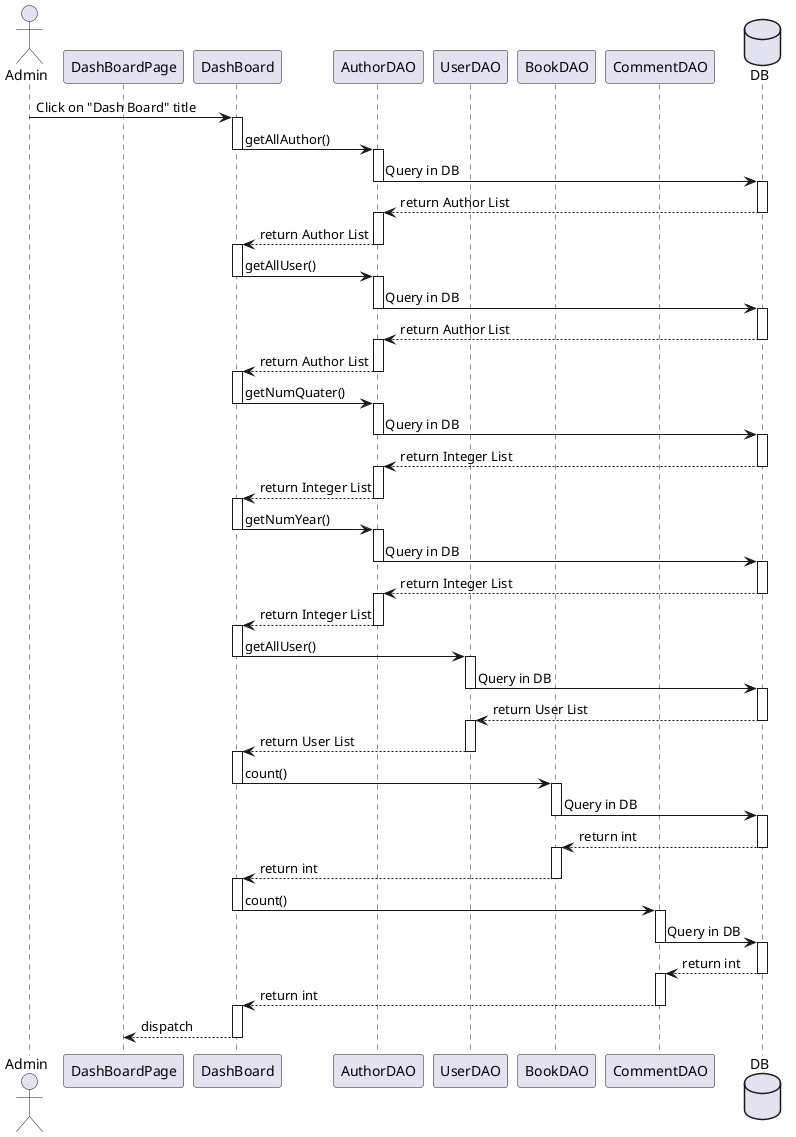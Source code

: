 @startuml

actor       Admin
participant DashBoardPage
participant DashBoard
participant AuthorDAO
participant UserDAO
participant BookDAO
participant CommentDAO


database DB


Admin -> DashBoard  --++: Click on "Dash Board" title
DashBoard -> AuthorDAO --++: getAllAuthor()
AuthorDAO -> DB --++ : Query in DB
DB --> AuthorDAO --++: return Author List
AuthorDAO --> DashBoard --++: return Author List

DashBoard -> AuthorDAO --++: getAllUser()
AuthorDAO -> DB --++ : Query in DB
DB --> AuthorDAO --++: return Author List
AuthorDAO --> DashBoard --++: return Author List

DashBoard -> AuthorDAO --++: getNumQuater()
AuthorDAO -> DB --++ : Query in DB
DB --> AuthorDAO --++: return Integer List
AuthorDAO --> DashBoard --++: return Integer List

DashBoard -> AuthorDAO --++: getNumYear()
AuthorDAO -> DB --++ : Query in DB
DB --> AuthorDAO --++: return Integer List
AuthorDAO --> DashBoard --++: return Integer List

DashBoard -> UserDAO --++: getAllUser()
UserDAO -> DB --++ : Query in DB
DB --> UserDAO --++: return User List
UserDAO --> DashBoard --++: return User List

DashBoard -> BookDAO --++: count()
BookDAO -> DB --++ : Query in DB
DB --> BookDAO --++: return int 
BookDAO --> DashBoard --++: return int 

DashBoard -> CommentDAO --++: count()
CommentDAO -> DB  --++: Query in DB
DB --> CommentDAO --++: return int 
CommentDAO --> DashBoard --++: return int 

DashBoard --> DashBoardPage --: dispatch

@enduml